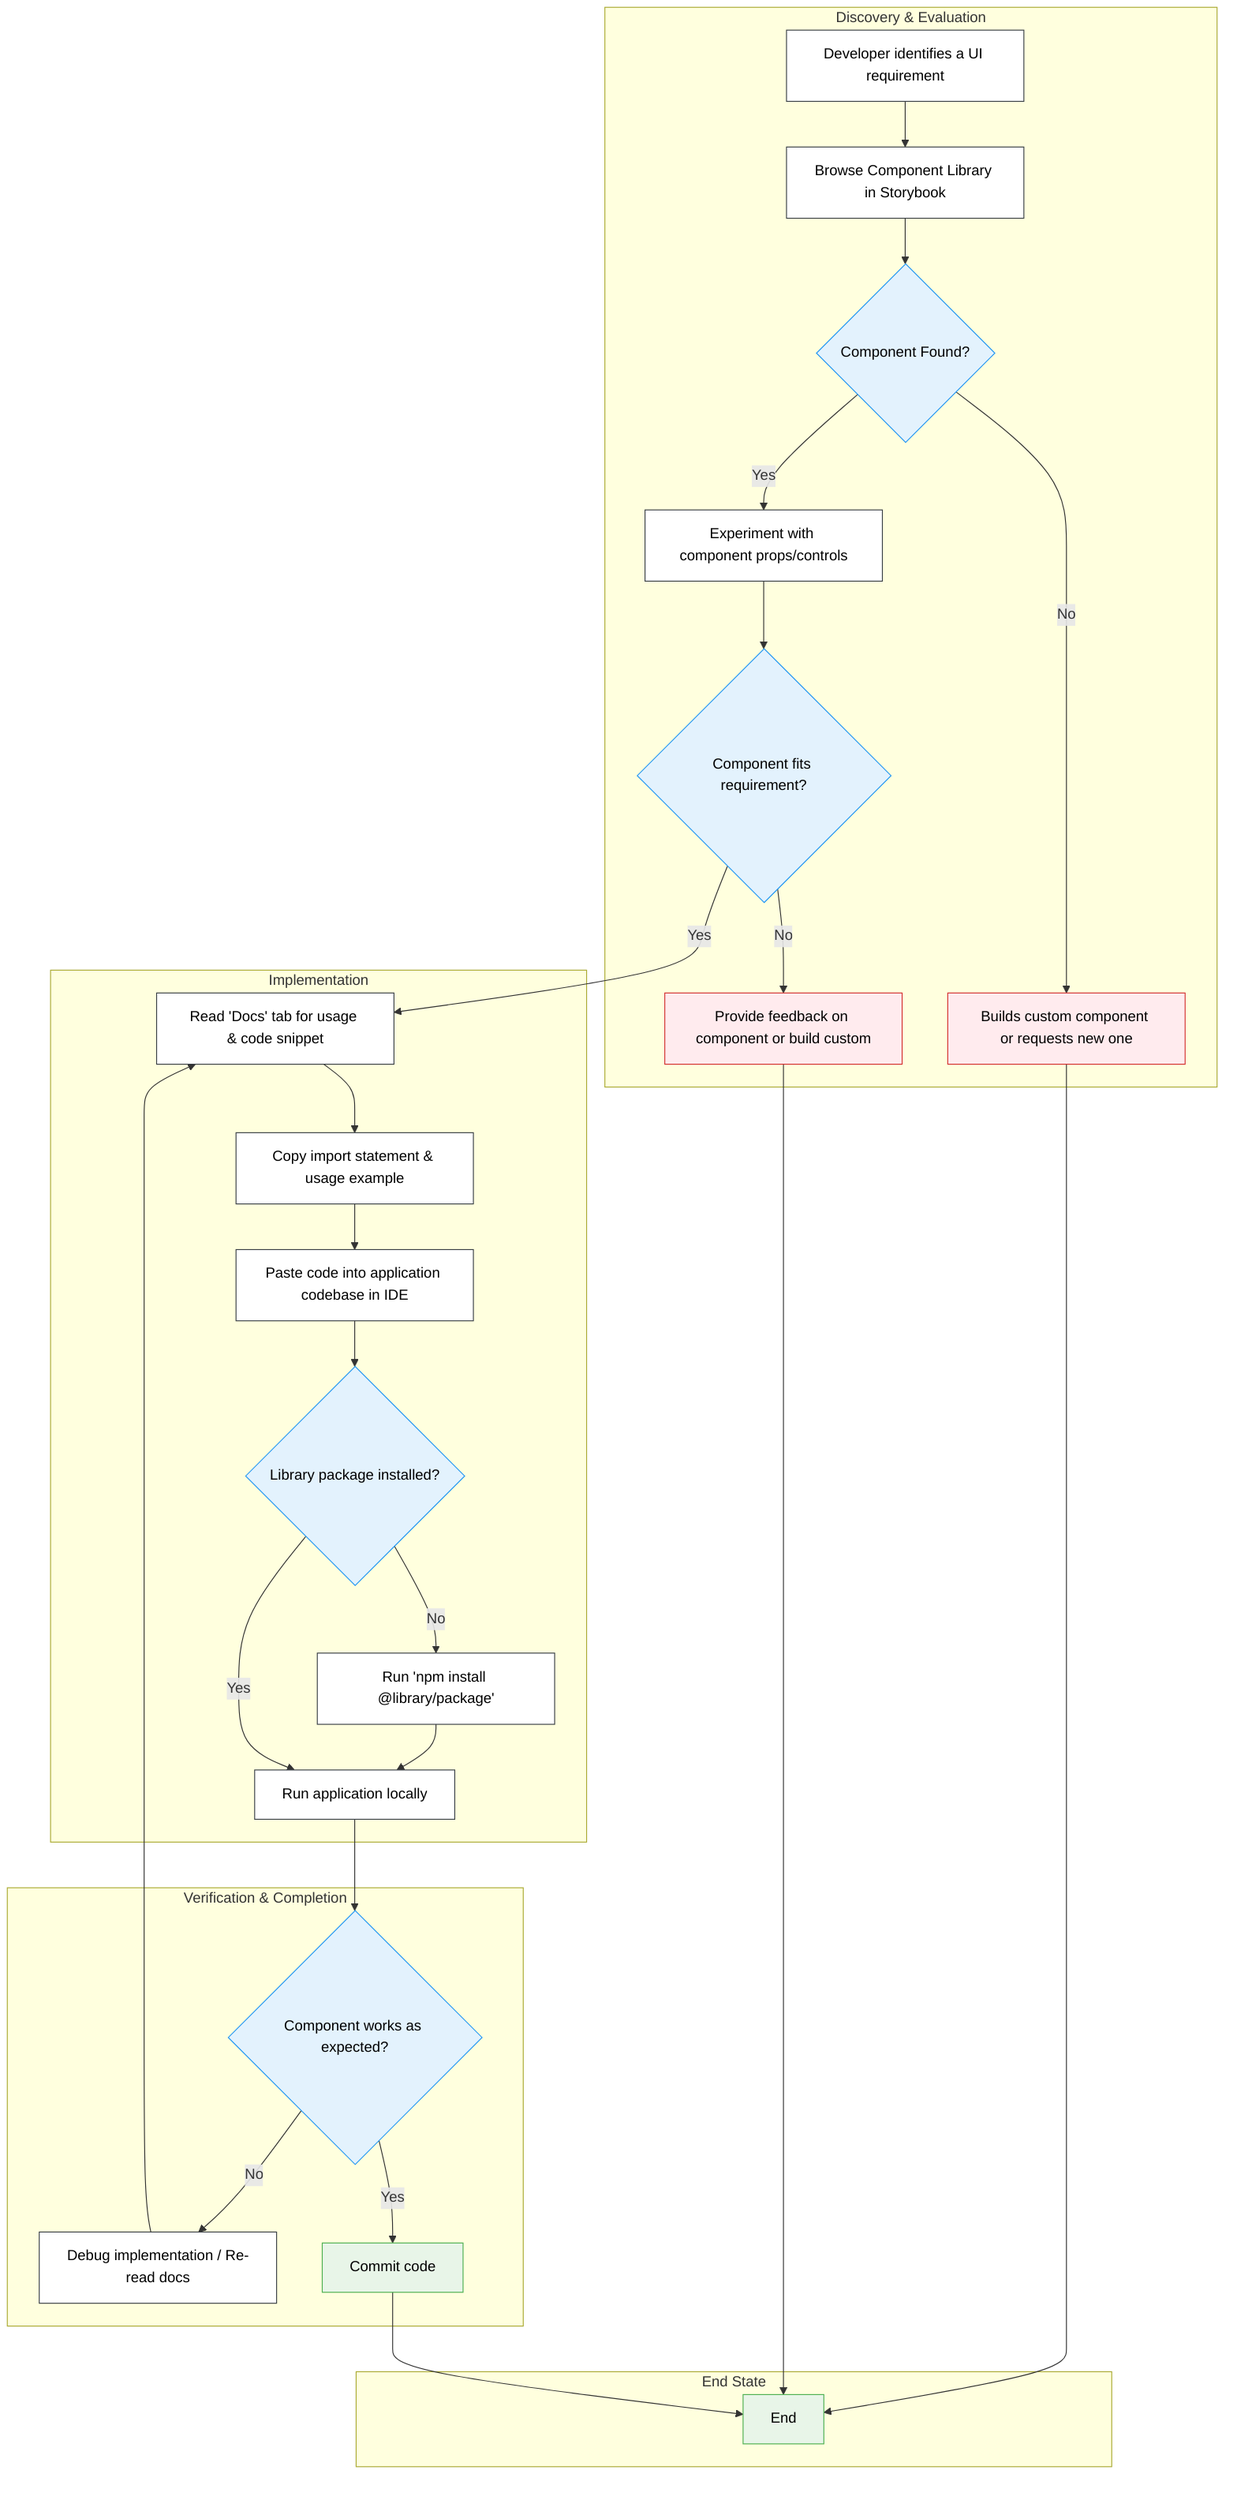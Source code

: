 flowchart TD
    subgraph Discovery & Evaluation
        A[Developer identifies a UI requirement] --> B[Browse Component Library in Storybook];
        B --> C{Component Found?};
        C -->|No| D[Builds custom component or requests new one];
        C -->|Yes| E[Experiment with component props/controls];
        E --> F{Component fits requirement?};
        F -->|No| G[Provide feedback on component or build custom];
    end

    subgraph Implementation
        F -->|Yes| H[Read 'Docs' tab for usage & code snippet];
        H --> I[Copy import statement & usage example];
        I --> J[Paste code into application codebase in IDE];
        J --> K{Library package installed?};
        K -->|No| L[Run 'npm install @library/package'];
        L --> M[Run application locally];
        K -->|Yes| M;
    end

    subgraph Verification & Completion
        M --> N{Component works as expected?};
        N -->|No| O[Debug implementation / Re-read docs];
        O --> H;
        N -->|Yes| P[Commit code];
    end

    subgraph End State
        D --> Z[End];
        G --> Z;
        P --> Z;
    end

    %% Styling
    classDef decision fill:#e3f2fd,stroke:#2196f3,color:#000;
    classDef action fill:#fff,stroke:#383E44,color:#000;
    classDef outcome fill:#e8f5e8,stroke:#4caf50,color:#000;
    classDef negativeOutcome fill:#ffebee,stroke:#d32f2f,color:#000;

    class C,F,K,N decision;
    class A,B,E,H,I,J,L,M,O action;
    class P,Z outcome;
    class D,G negativeOutcome;